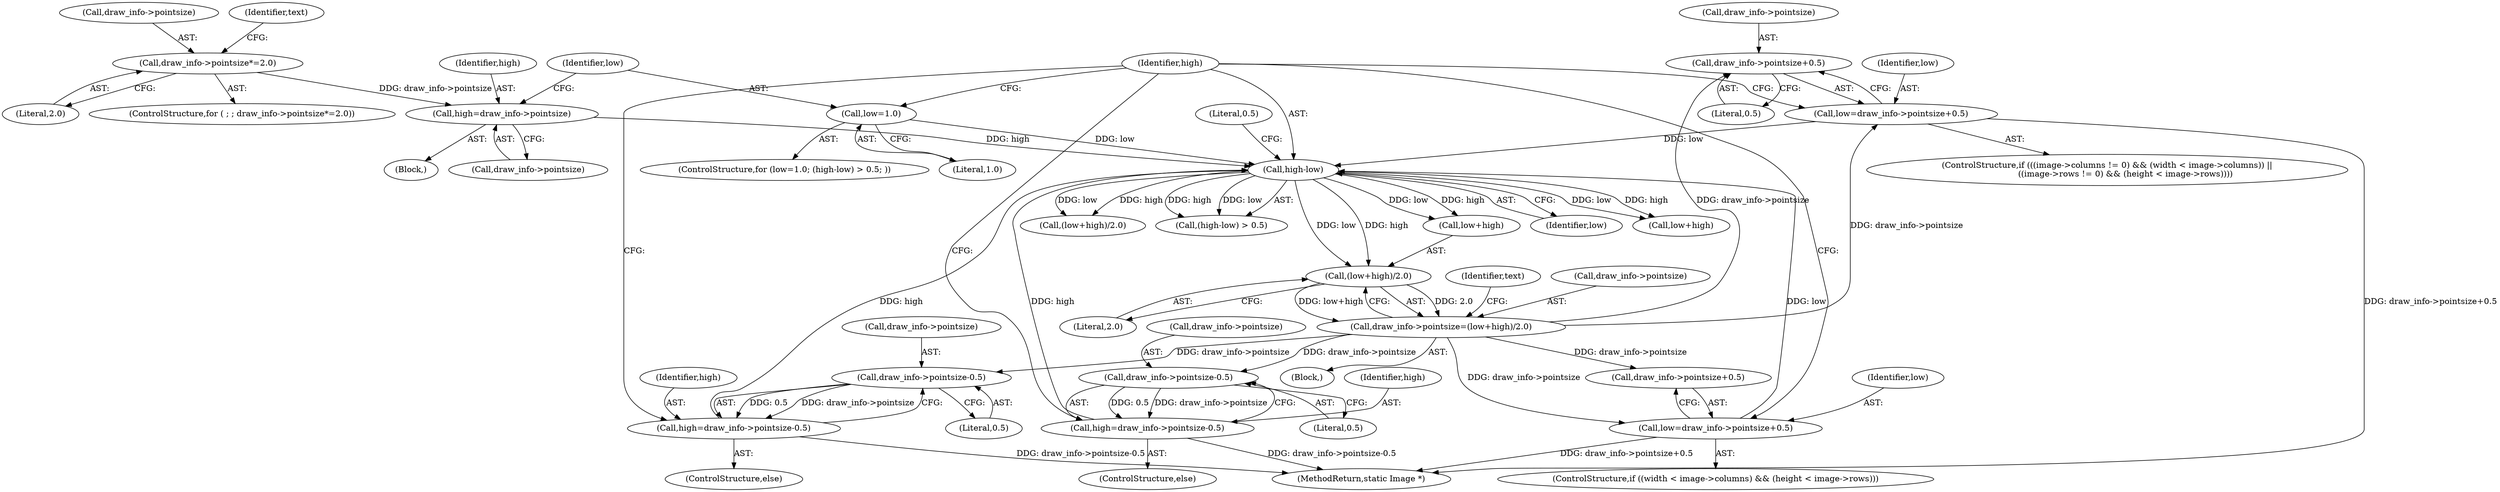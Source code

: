 digraph "0_ImageMagick_aeff00de228bc5a158c2a975ab47845d8a1db456@pointer" {
"1000861" [label="(Call,draw_info->pointsize+0.5)"];
"1000695" [label="(Call,draw_info->pointsize=(low+high)/2.0)"];
"1000699" [label="(Call,(low+high)/2.0)"];
"1000690" [label="(Call,high-low)"];
"1000680" [label="(Call,high=draw_info->pointsize)"];
"1000529" [label="(Call,draw_info->pointsize*=2.0)"];
"1000827" [label="(Call,high=draw_info->pointsize-0.5)"];
"1000829" [label="(Call,draw_info->pointsize-0.5)"];
"1000867" [label="(Call,high=draw_info->pointsize-0.5)"];
"1000869" [label="(Call,draw_info->pointsize-0.5)"];
"1000859" [label="(Call,low=draw_info->pointsize+0.5)"];
"1000686" [label="(Call,low=1.0)"];
"1000819" [label="(Call,low=draw_info->pointsize+0.5)"];
"1000695" [label="(Call,draw_info->pointsize=(low+high)/2.0)"];
"1000868" [label="(Identifier,high)"];
"1000807" [label="(ControlStructure,if ((width < image->columns) && (height < image->rows)))"];
"1000826" [label="(ControlStructure,else)"];
"1000529" [label="(Call,draw_info->pointsize*=2.0)"];
"1000828" [label="(Identifier,high)"];
"1000859" [label="(Call,low=draw_info->pointsize+0.5)"];
"1000699" [label="(Call,(low+high)/2.0)"];
"1000705" [label="(Identifier,text)"];
"1000681" [label="(Identifier,high)"];
"1000530" [label="(Call,draw_info->pointsize)"];
"1000690" [label="(Call,high-low)"];
"1000835" [label="(ControlStructure,if (((image->columns != 0) && (width < image->columns)) ||\n              ((image->rows != 0) && (height < image->rows))))"];
"1000685" [label="(ControlStructure,for (low=1.0; (high-low) > 0.5; ))"];
"1000827" [label="(Call,high=draw_info->pointsize-0.5)"];
"1000533" [label="(Literal,2.0)"];
"1000525" [label="(Block,)"];
"1000696" [label="(Call,draw_info->pointsize)"];
"1000692" [label="(Identifier,low)"];
"1000873" [label="(Literal,0.5)"];
"1000693" [label="(Literal,0.5)"];
"1000680" [label="(Call,high=draw_info->pointsize)"];
"1000686" [label="(Call,low=1.0)"];
"1000829" [label="(Call,draw_info->pointsize-0.5)"];
"1000528" [label="(ControlStructure,for ( ; ; draw_info->pointsize*=2.0))"];
"1000865" [label="(Literal,0.5)"];
"1000694" [label="(Block,)"];
"1000821" [label="(Call,draw_info->pointsize+0.5)"];
"1000880" [label="(Call,(low+high)/2.0)"];
"1000536" [label="(Identifier,text)"];
"1001001" [label="(MethodReturn,static Image *)"];
"1000819" [label="(Call,low=draw_info->pointsize+0.5)"];
"1000830" [label="(Call,draw_info->pointsize)"];
"1000691" [label="(Identifier,high)"];
"1000687" [label="(Identifier,low)"];
"1000833" [label="(Literal,0.5)"];
"1000866" [label="(ControlStructure,else)"];
"1000862" [label="(Call,draw_info->pointsize)"];
"1000682" [label="(Call,draw_info->pointsize)"];
"1000869" [label="(Call,draw_info->pointsize-0.5)"];
"1000867" [label="(Call,high=draw_info->pointsize-0.5)"];
"1000689" [label="(Call,(high-low) > 0.5)"];
"1000881" [label="(Call,low+high)"];
"1000861" [label="(Call,draw_info->pointsize+0.5)"];
"1000688" [label="(Literal,1.0)"];
"1000700" [label="(Call,low+high)"];
"1000820" [label="(Identifier,low)"];
"1000870" [label="(Call,draw_info->pointsize)"];
"1000860" [label="(Identifier,low)"];
"1000703" [label="(Literal,2.0)"];
"1000861" -> "1000859"  [label="AST: "];
"1000861" -> "1000865"  [label="CFG: "];
"1000862" -> "1000861"  [label="AST: "];
"1000865" -> "1000861"  [label="AST: "];
"1000859" -> "1000861"  [label="CFG: "];
"1000695" -> "1000861"  [label="DDG: draw_info->pointsize"];
"1000695" -> "1000694"  [label="AST: "];
"1000695" -> "1000699"  [label="CFG: "];
"1000696" -> "1000695"  [label="AST: "];
"1000699" -> "1000695"  [label="AST: "];
"1000705" -> "1000695"  [label="CFG: "];
"1000699" -> "1000695"  [label="DDG: low+high"];
"1000699" -> "1000695"  [label="DDG: 2.0"];
"1000695" -> "1000819"  [label="DDG: draw_info->pointsize"];
"1000695" -> "1000821"  [label="DDG: draw_info->pointsize"];
"1000695" -> "1000829"  [label="DDG: draw_info->pointsize"];
"1000695" -> "1000859"  [label="DDG: draw_info->pointsize"];
"1000695" -> "1000869"  [label="DDG: draw_info->pointsize"];
"1000699" -> "1000703"  [label="CFG: "];
"1000700" -> "1000699"  [label="AST: "];
"1000703" -> "1000699"  [label="AST: "];
"1000690" -> "1000699"  [label="DDG: low"];
"1000690" -> "1000699"  [label="DDG: high"];
"1000690" -> "1000689"  [label="AST: "];
"1000690" -> "1000692"  [label="CFG: "];
"1000691" -> "1000690"  [label="AST: "];
"1000692" -> "1000690"  [label="AST: "];
"1000693" -> "1000690"  [label="CFG: "];
"1000690" -> "1000689"  [label="DDG: high"];
"1000690" -> "1000689"  [label="DDG: low"];
"1000680" -> "1000690"  [label="DDG: high"];
"1000827" -> "1000690"  [label="DDG: high"];
"1000867" -> "1000690"  [label="DDG: high"];
"1000859" -> "1000690"  [label="DDG: low"];
"1000686" -> "1000690"  [label="DDG: low"];
"1000819" -> "1000690"  [label="DDG: low"];
"1000690" -> "1000700"  [label="DDG: low"];
"1000690" -> "1000700"  [label="DDG: high"];
"1000690" -> "1000880"  [label="DDG: low"];
"1000690" -> "1000880"  [label="DDG: high"];
"1000690" -> "1000881"  [label="DDG: low"];
"1000690" -> "1000881"  [label="DDG: high"];
"1000680" -> "1000525"  [label="AST: "];
"1000680" -> "1000682"  [label="CFG: "];
"1000681" -> "1000680"  [label="AST: "];
"1000682" -> "1000680"  [label="AST: "];
"1000687" -> "1000680"  [label="CFG: "];
"1000529" -> "1000680"  [label="DDG: draw_info->pointsize"];
"1000529" -> "1000528"  [label="AST: "];
"1000529" -> "1000533"  [label="CFG: "];
"1000530" -> "1000529"  [label="AST: "];
"1000533" -> "1000529"  [label="AST: "];
"1000536" -> "1000529"  [label="CFG: "];
"1000827" -> "1000826"  [label="AST: "];
"1000827" -> "1000829"  [label="CFG: "];
"1000828" -> "1000827"  [label="AST: "];
"1000829" -> "1000827"  [label="AST: "];
"1000691" -> "1000827"  [label="CFG: "];
"1000827" -> "1001001"  [label="DDG: draw_info->pointsize-0.5"];
"1000829" -> "1000827"  [label="DDG: draw_info->pointsize"];
"1000829" -> "1000827"  [label="DDG: 0.5"];
"1000829" -> "1000833"  [label="CFG: "];
"1000830" -> "1000829"  [label="AST: "];
"1000833" -> "1000829"  [label="AST: "];
"1000867" -> "1000866"  [label="AST: "];
"1000867" -> "1000869"  [label="CFG: "];
"1000868" -> "1000867"  [label="AST: "];
"1000869" -> "1000867"  [label="AST: "];
"1000691" -> "1000867"  [label="CFG: "];
"1000867" -> "1001001"  [label="DDG: draw_info->pointsize-0.5"];
"1000869" -> "1000867"  [label="DDG: draw_info->pointsize"];
"1000869" -> "1000867"  [label="DDG: 0.5"];
"1000869" -> "1000873"  [label="CFG: "];
"1000870" -> "1000869"  [label="AST: "];
"1000873" -> "1000869"  [label="AST: "];
"1000859" -> "1000835"  [label="AST: "];
"1000860" -> "1000859"  [label="AST: "];
"1000691" -> "1000859"  [label="CFG: "];
"1000859" -> "1001001"  [label="DDG: draw_info->pointsize+0.5"];
"1000686" -> "1000685"  [label="AST: "];
"1000686" -> "1000688"  [label="CFG: "];
"1000687" -> "1000686"  [label="AST: "];
"1000688" -> "1000686"  [label="AST: "];
"1000691" -> "1000686"  [label="CFG: "];
"1000819" -> "1000807"  [label="AST: "];
"1000819" -> "1000821"  [label="CFG: "];
"1000820" -> "1000819"  [label="AST: "];
"1000821" -> "1000819"  [label="AST: "];
"1000691" -> "1000819"  [label="CFG: "];
"1000819" -> "1001001"  [label="DDG: draw_info->pointsize+0.5"];
}
